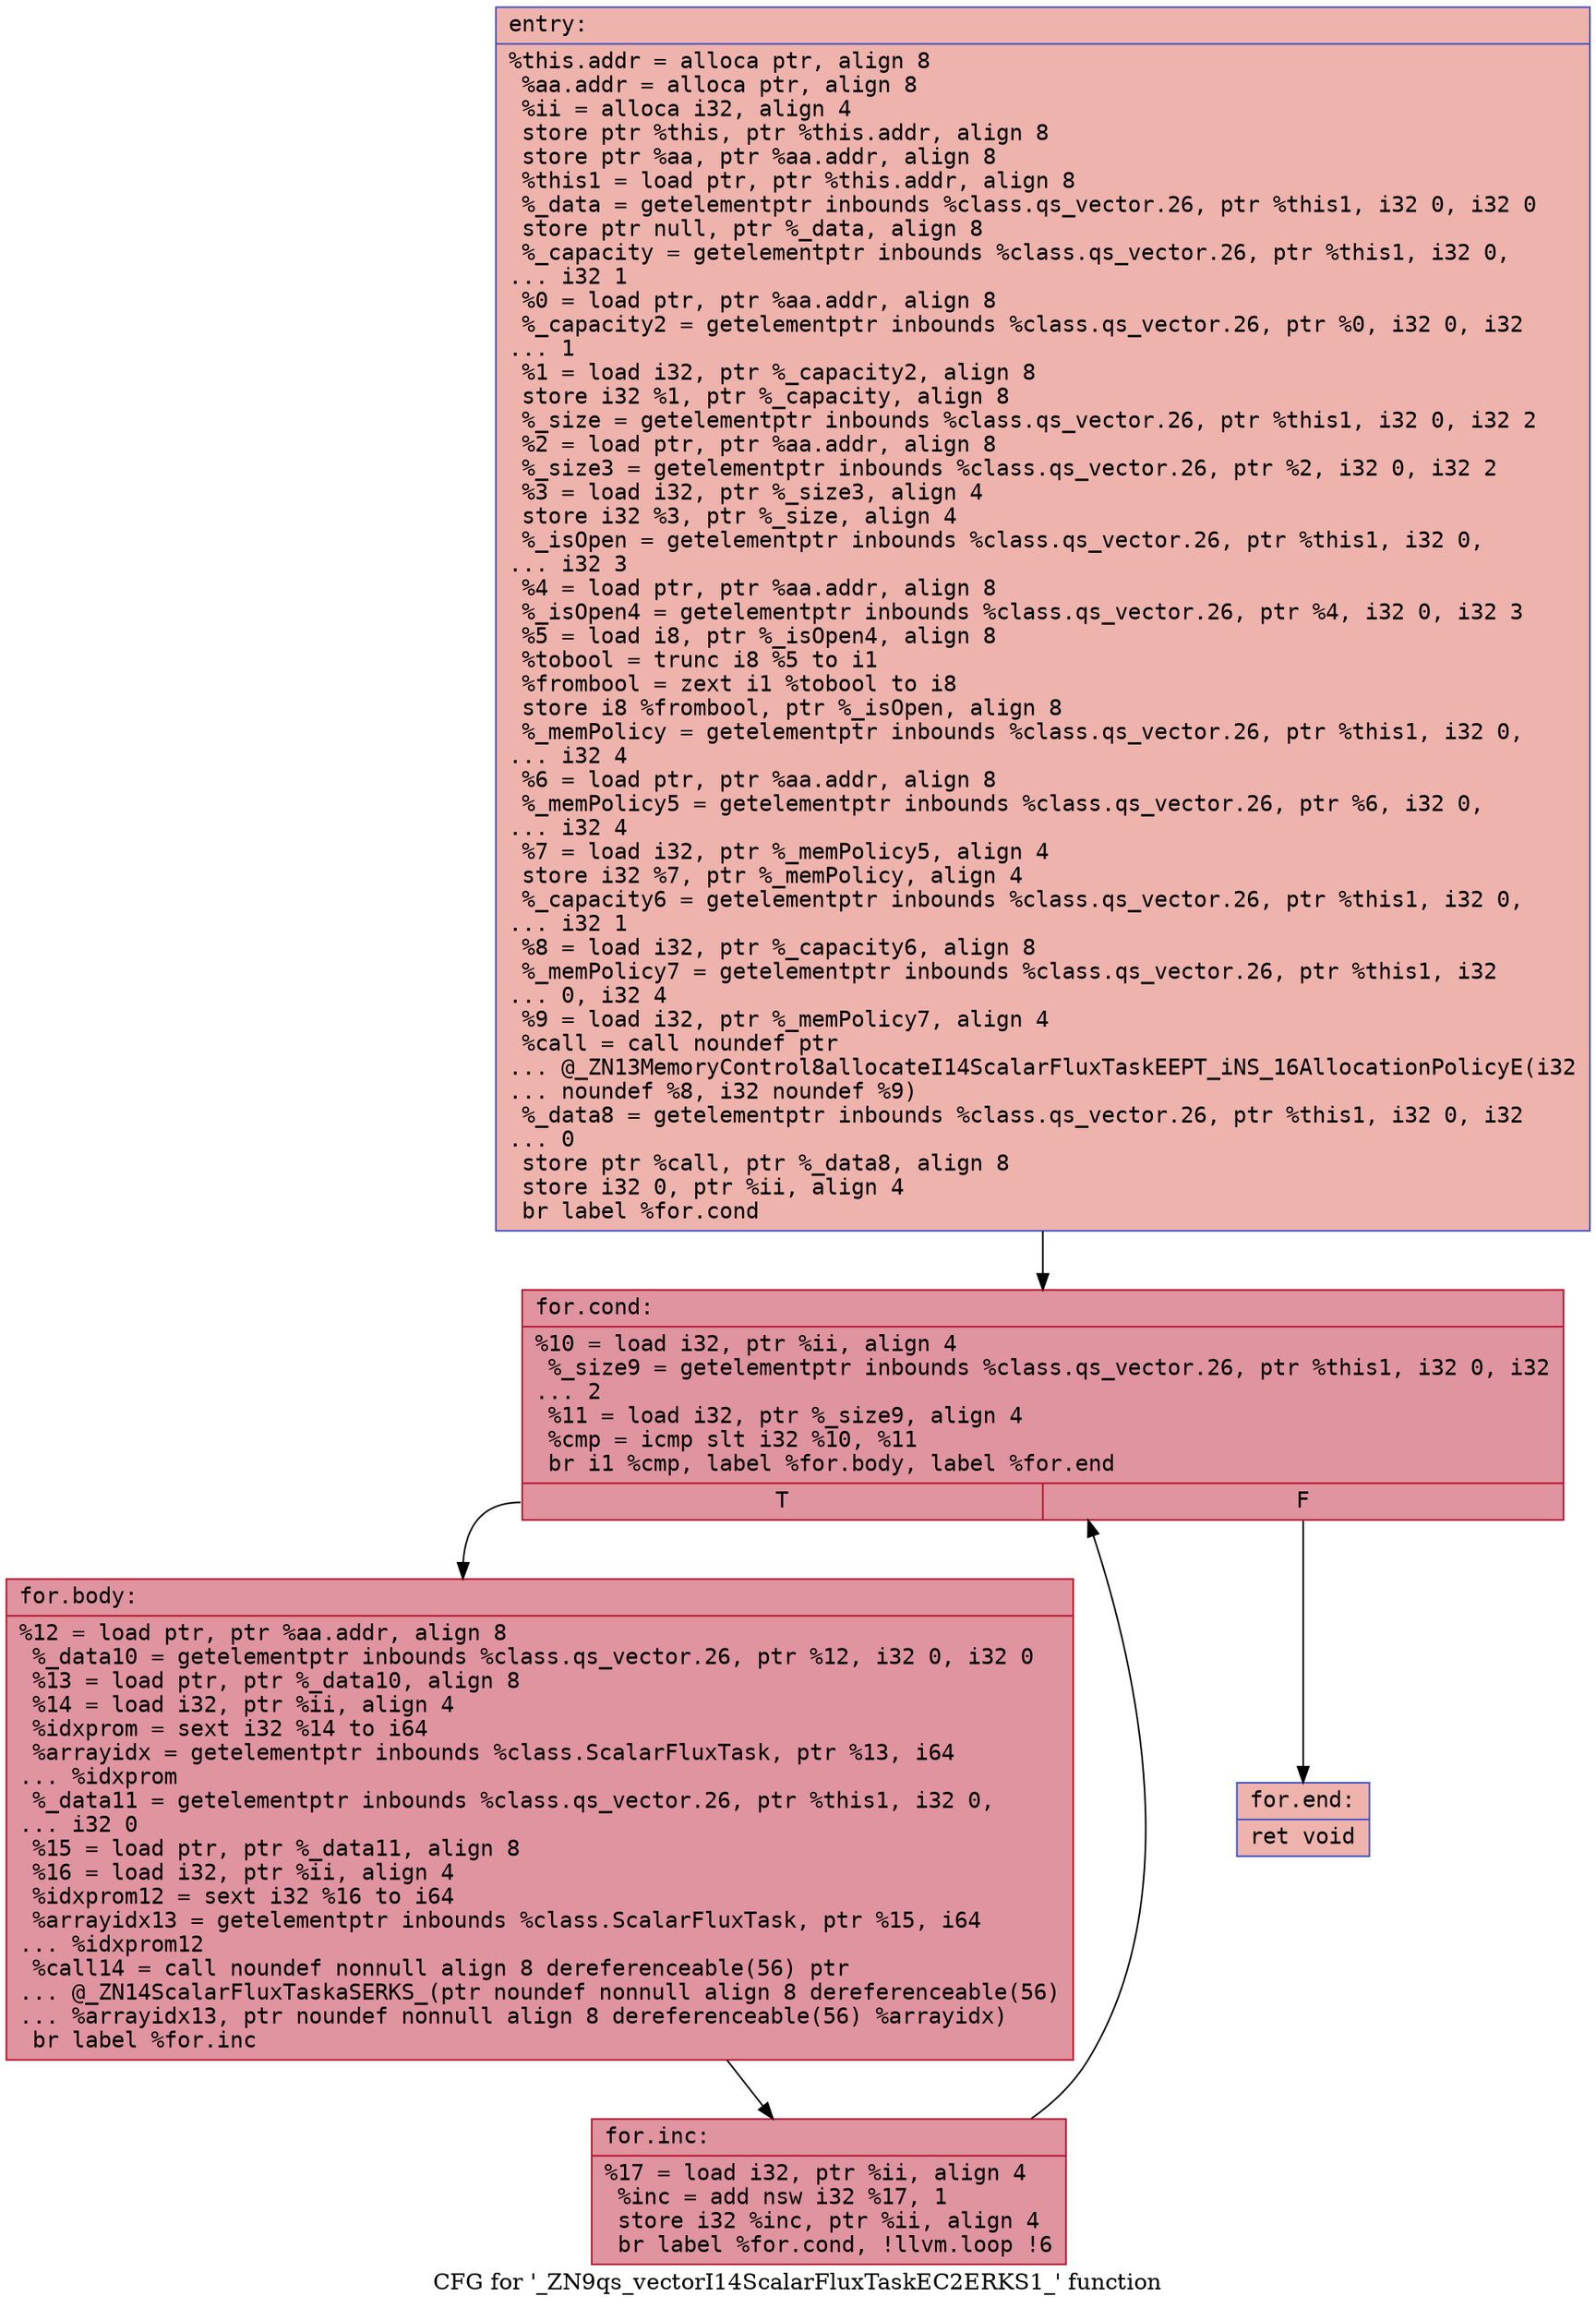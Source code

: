 digraph "CFG for '_ZN9qs_vectorI14ScalarFluxTaskEC2ERKS1_' function" {
	label="CFG for '_ZN9qs_vectorI14ScalarFluxTaskEC2ERKS1_' function";

	Node0x556c3c87a500 [shape=record,color="#3d50c3ff", style=filled, fillcolor="#d6524470" fontname="Courier",label="{entry:\l|  %this.addr = alloca ptr, align 8\l  %aa.addr = alloca ptr, align 8\l  %ii = alloca i32, align 4\l  store ptr %this, ptr %this.addr, align 8\l  store ptr %aa, ptr %aa.addr, align 8\l  %this1 = load ptr, ptr %this.addr, align 8\l  %_data = getelementptr inbounds %class.qs_vector.26, ptr %this1, i32 0, i32 0\l  store ptr null, ptr %_data, align 8\l  %_capacity = getelementptr inbounds %class.qs_vector.26, ptr %this1, i32 0,\l... i32 1\l  %0 = load ptr, ptr %aa.addr, align 8\l  %_capacity2 = getelementptr inbounds %class.qs_vector.26, ptr %0, i32 0, i32\l... 1\l  %1 = load i32, ptr %_capacity2, align 8\l  store i32 %1, ptr %_capacity, align 8\l  %_size = getelementptr inbounds %class.qs_vector.26, ptr %this1, i32 0, i32 2\l  %2 = load ptr, ptr %aa.addr, align 8\l  %_size3 = getelementptr inbounds %class.qs_vector.26, ptr %2, i32 0, i32 2\l  %3 = load i32, ptr %_size3, align 4\l  store i32 %3, ptr %_size, align 4\l  %_isOpen = getelementptr inbounds %class.qs_vector.26, ptr %this1, i32 0,\l... i32 3\l  %4 = load ptr, ptr %aa.addr, align 8\l  %_isOpen4 = getelementptr inbounds %class.qs_vector.26, ptr %4, i32 0, i32 3\l  %5 = load i8, ptr %_isOpen4, align 8\l  %tobool = trunc i8 %5 to i1\l  %frombool = zext i1 %tobool to i8\l  store i8 %frombool, ptr %_isOpen, align 8\l  %_memPolicy = getelementptr inbounds %class.qs_vector.26, ptr %this1, i32 0,\l... i32 4\l  %6 = load ptr, ptr %aa.addr, align 8\l  %_memPolicy5 = getelementptr inbounds %class.qs_vector.26, ptr %6, i32 0,\l... i32 4\l  %7 = load i32, ptr %_memPolicy5, align 4\l  store i32 %7, ptr %_memPolicy, align 4\l  %_capacity6 = getelementptr inbounds %class.qs_vector.26, ptr %this1, i32 0,\l... i32 1\l  %8 = load i32, ptr %_capacity6, align 8\l  %_memPolicy7 = getelementptr inbounds %class.qs_vector.26, ptr %this1, i32\l... 0, i32 4\l  %9 = load i32, ptr %_memPolicy7, align 4\l  %call = call noundef ptr\l... @_ZN13MemoryControl8allocateI14ScalarFluxTaskEEPT_iNS_16AllocationPolicyE(i32\l... noundef %8, i32 noundef %9)\l  %_data8 = getelementptr inbounds %class.qs_vector.26, ptr %this1, i32 0, i32\l... 0\l  store ptr %call, ptr %_data8, align 8\l  store i32 0, ptr %ii, align 4\l  br label %for.cond\l}"];
	Node0x556c3c87a500 -> Node0x556c3c87c070[tooltip="entry -> for.cond\nProbability 100.00%" ];
	Node0x556c3c87c070 [shape=record,color="#b70d28ff", style=filled, fillcolor="#b70d2870" fontname="Courier",label="{for.cond:\l|  %10 = load i32, ptr %ii, align 4\l  %_size9 = getelementptr inbounds %class.qs_vector.26, ptr %this1, i32 0, i32\l... 2\l  %11 = load i32, ptr %_size9, align 4\l  %cmp = icmp slt i32 %10, %11\l  br i1 %cmp, label %for.body, label %for.end\l|{<s0>T|<s1>F}}"];
	Node0x556c3c87c070:s0 -> Node0x556c3c87b160[tooltip="for.cond -> for.body\nProbability 96.88%" ];
	Node0x556c3c87c070:s1 -> Node0x556c3c87b1e0[tooltip="for.cond -> for.end\nProbability 3.12%" ];
	Node0x556c3c87b160 [shape=record,color="#b70d28ff", style=filled, fillcolor="#b70d2870" fontname="Courier",label="{for.body:\l|  %12 = load ptr, ptr %aa.addr, align 8\l  %_data10 = getelementptr inbounds %class.qs_vector.26, ptr %12, i32 0, i32 0\l  %13 = load ptr, ptr %_data10, align 8\l  %14 = load i32, ptr %ii, align 4\l  %idxprom = sext i32 %14 to i64\l  %arrayidx = getelementptr inbounds %class.ScalarFluxTask, ptr %13, i64\l... %idxprom\l  %_data11 = getelementptr inbounds %class.qs_vector.26, ptr %this1, i32 0,\l... i32 0\l  %15 = load ptr, ptr %_data11, align 8\l  %16 = load i32, ptr %ii, align 4\l  %idxprom12 = sext i32 %16 to i64\l  %arrayidx13 = getelementptr inbounds %class.ScalarFluxTask, ptr %15, i64\l... %idxprom12\l  %call14 = call noundef nonnull align 8 dereferenceable(56) ptr\l... @_ZN14ScalarFluxTaskaSERKS_(ptr noundef nonnull align 8 dereferenceable(56)\l... %arrayidx13, ptr noundef nonnull align 8 dereferenceable(56) %arrayidx)\l  br label %for.inc\l}"];
	Node0x556c3c87b160 -> Node0x556c3c87cfd0[tooltip="for.body -> for.inc\nProbability 100.00%" ];
	Node0x556c3c87cfd0 [shape=record,color="#b70d28ff", style=filled, fillcolor="#b70d2870" fontname="Courier",label="{for.inc:\l|  %17 = load i32, ptr %ii, align 4\l  %inc = add nsw i32 %17, 1\l  store i32 %inc, ptr %ii, align 4\l  br label %for.cond, !llvm.loop !6\l}"];
	Node0x556c3c87cfd0 -> Node0x556c3c87c070[tooltip="for.inc -> for.cond\nProbability 100.00%" ];
	Node0x556c3c87b1e0 [shape=record,color="#3d50c3ff", style=filled, fillcolor="#d6524470" fontname="Courier",label="{for.end:\l|  ret void\l}"];
}
